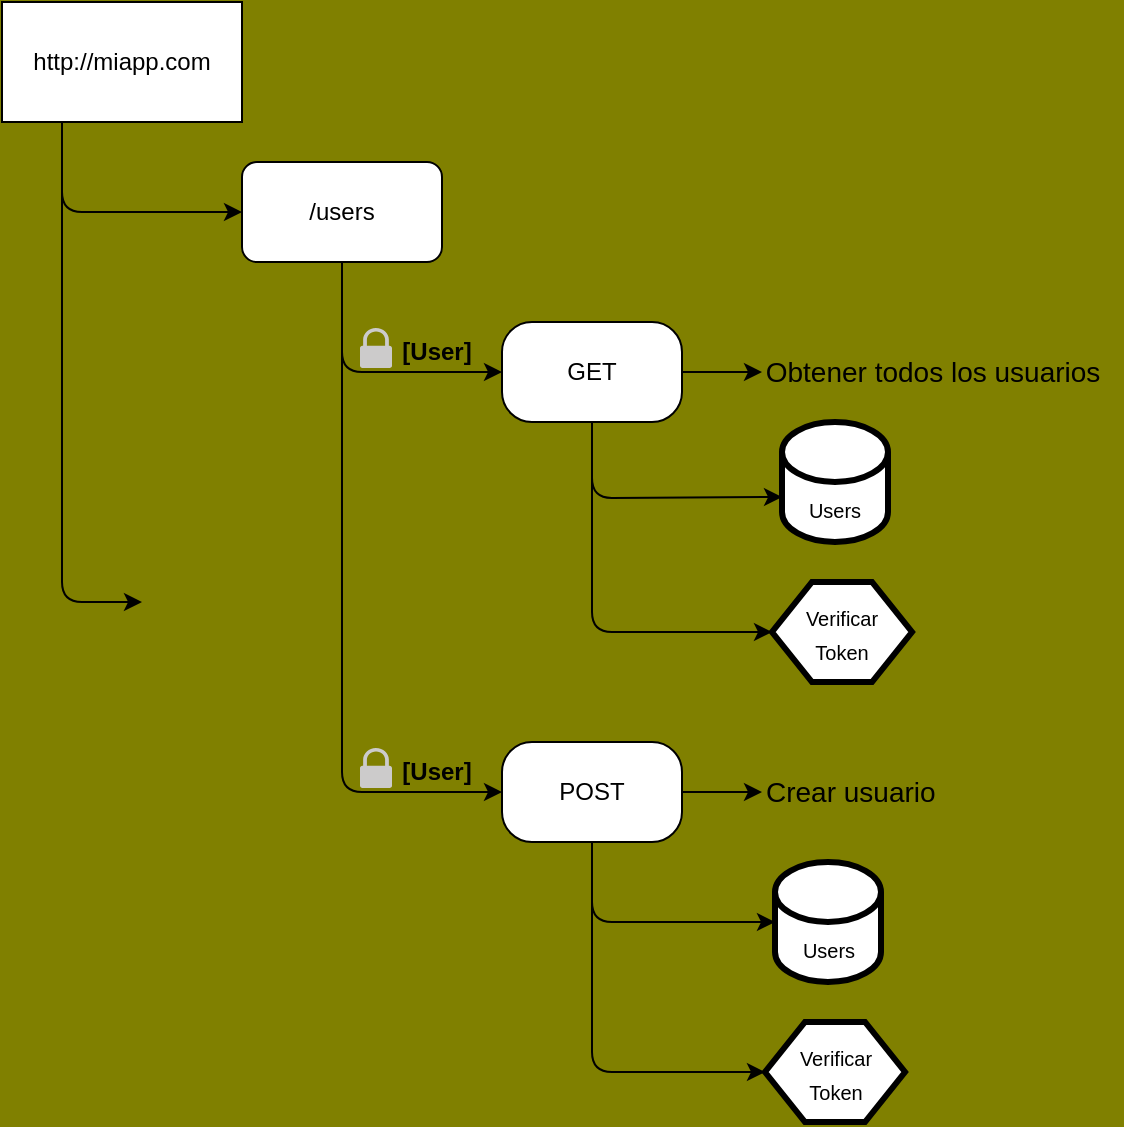 <mxfile>
    <diagram id="LSwRUBkvRcZs35h7TQ0w" name="Page-1">
        <mxGraphModel dx="880" dy="550" grid="1" gridSize="10" guides="1" tooltips="1" connect="1" arrows="1" fold="1" page="1" pageScale="1" pageWidth="850" pageHeight="1100" background="#808000" math="0" shadow="0">
            <root>
                <mxCell id="0"/>
                <mxCell id="1" parent="0"/>
                <mxCell id="6" style="edgeStyle=none;html=1;exitX=0.25;exitY=1;exitDx=0;exitDy=0;entryX=0;entryY=0.5;entryDx=0;entryDy=0;" edge="1" parent="1" source="2" target="3">
                    <mxGeometry relative="1" as="geometry">
                        <mxPoint x="70" y="170" as="targetPoint"/>
                        <Array as="points">
                            <mxPoint x="70" y="145"/>
                        </Array>
                    </mxGeometry>
                </mxCell>
                <mxCell id="7" style="edgeStyle=none;html=1;exitX=0.25;exitY=1;exitDx=0;exitDy=0;" edge="1" parent="1" source="2">
                    <mxGeometry relative="1" as="geometry">
                        <mxPoint x="110" y="340" as="targetPoint"/>
                        <Array as="points">
                            <mxPoint x="70" y="340"/>
                        </Array>
                    </mxGeometry>
                </mxCell>
                <mxCell id="2" value="http://miapp.com" style="rounded=0;whiteSpace=wrap;html=1;" vertex="1" parent="1">
                    <mxGeometry x="40" y="40" width="120" height="60" as="geometry"/>
                </mxCell>
                <mxCell id="16" style="edgeStyle=none;html=1;exitX=0.5;exitY=1;exitDx=0;exitDy=0;entryX=0;entryY=0.5;entryDx=0;entryDy=0;fontSize=14;" edge="1" parent="1" source="3" target="11">
                    <mxGeometry relative="1" as="geometry">
                        <Array as="points">
                            <mxPoint x="210" y="225"/>
                        </Array>
                    </mxGeometry>
                </mxCell>
                <mxCell id="28" style="edgeStyle=none;html=1;exitX=0.5;exitY=1;exitDx=0;exitDy=0;fontSize=12;entryX=0;entryY=0.5;entryDx=0;entryDy=0;" edge="1" parent="1" source="3" target="29">
                    <mxGeometry relative="1" as="geometry">
                        <mxPoint x="210" y="450" as="targetPoint"/>
                        <Array as="points">
                            <mxPoint x="210" y="435"/>
                        </Array>
                    </mxGeometry>
                </mxCell>
                <mxCell id="3" value="/users" style="rounded=1;whiteSpace=wrap;html=1;" vertex="1" parent="1">
                    <mxGeometry x="160" y="120" width="100" height="50" as="geometry"/>
                </mxCell>
                <mxCell id="14" style="edgeStyle=none;html=1;exitX=1;exitY=0.5;exitDx=0;exitDy=0;" edge="1" parent="1" source="11">
                    <mxGeometry relative="1" as="geometry">
                        <mxPoint x="420" y="225" as="targetPoint"/>
                    </mxGeometry>
                </mxCell>
                <mxCell id="20" style="edgeStyle=none;html=1;exitX=0.5;exitY=1;exitDx=0;exitDy=0;fontSize=14;entryX=0;entryY=0.5;entryDx=0;entryDy=0;" edge="1" parent="1" source="11" target="22">
                    <mxGeometry relative="1" as="geometry">
                        <mxPoint x="421.5" y="355" as="targetPoint"/>
                        <Array as="points">
                            <mxPoint x="335" y="355"/>
                        </Array>
                    </mxGeometry>
                </mxCell>
                <mxCell id="24" style="edgeStyle=none;html=1;exitX=0.5;exitY=1;exitDx=0;exitDy=0;entryX=0;entryY=0;entryDx=0;entryDy=37.5;entryPerimeter=0;fontSize=10;" edge="1" parent="1" source="11" target="21">
                    <mxGeometry relative="1" as="geometry">
                        <Array as="points">
                            <mxPoint x="335" y="288"/>
                        </Array>
                    </mxGeometry>
                </mxCell>
                <mxCell id="11" value="GET" style="rounded=1;whiteSpace=wrap;html=1;arcSize=30;" vertex="1" parent="1">
                    <mxGeometry x="290" y="200" width="90" height="50" as="geometry"/>
                </mxCell>
                <mxCell id="15" value="&lt;font style=&quot;font-size: 14px;&quot;&gt;Obtener todos los usuarios&lt;/font&gt;" style="text;html=1;align=center;verticalAlign=middle;resizable=0;points=[];autosize=1;strokeWidth=3;" vertex="1" parent="1">
                    <mxGeometry x="410" y="210" width="190" height="30" as="geometry"/>
                </mxCell>
                <mxCell id="21" value="&lt;font style=&quot;font-size: 10px;&quot;&gt;Users&lt;/font&gt;" style="shape=cylinder3;whiteSpace=wrap;html=1;boundedLbl=1;backgroundOutline=1;size=15;strokeWidth=3;fontSize=14;" vertex="1" parent="1">
                    <mxGeometry x="430" y="250" width="53" height="60" as="geometry"/>
                </mxCell>
                <mxCell id="22" value="&lt;font style=&quot;font-size: 10px;&quot;&gt;Verificar &lt;br&gt;Token&lt;/font&gt;" style="shape=hexagon;perimeter=hexagonPerimeter2;whiteSpace=wrap;html=1;fixedSize=1;strokeWidth=3;fontSize=14;" vertex="1" parent="1">
                    <mxGeometry x="425" y="330" width="70" height="50" as="geometry"/>
                </mxCell>
                <mxCell id="23" value="&lt;b&gt;&lt;font style=&quot;font-size: 12px;&quot;&gt;[User]&lt;/font&gt;&lt;/b&gt;" style="text;html=1;align=center;verticalAlign=middle;resizable=0;points=[];autosize=1;strokeColor=none;fillColor=none;fontSize=10;" vertex="1" parent="1">
                    <mxGeometry x="227" y="200" width="60" height="30" as="geometry"/>
                </mxCell>
                <mxCell id="25" value="" style="sketch=0;pointerEvents=1;shadow=0;dashed=0;html=1;strokeColor=none;labelPosition=center;verticalLabelPosition=bottom;verticalAlign=top;outlineConnect=0;align=center;shape=mxgraph.office.security.lock_protected;fillColor=#CCCBCB;strokeWidth=3;fontSize=12;" vertex="1" parent="1">
                    <mxGeometry x="219" y="203" width="16" height="20" as="geometry"/>
                </mxCell>
                <mxCell id="33" style="edgeStyle=none;html=1;exitX=1;exitY=0.5;exitDx=0;exitDy=0;fontSize=12;" edge="1" parent="1" source="29" target="32">
                    <mxGeometry relative="1" as="geometry"/>
                </mxCell>
                <mxCell id="37" style="edgeStyle=none;html=1;exitX=0.5;exitY=1;exitDx=0;exitDy=0;entryX=0;entryY=0.5;entryDx=0;entryDy=0;entryPerimeter=0;fontSize=12;" edge="1" parent="1" source="29" target="34">
                    <mxGeometry relative="1" as="geometry">
                        <Array as="points">
                            <mxPoint x="335" y="500"/>
                        </Array>
                    </mxGeometry>
                </mxCell>
                <mxCell id="38" style="edgeStyle=none;html=1;exitX=0.5;exitY=1;exitDx=0;exitDy=0;entryX=0;entryY=0.5;entryDx=0;entryDy=0;fontSize=12;" edge="1" parent="1" source="29" target="35">
                    <mxGeometry relative="1" as="geometry">
                        <Array as="points">
                            <mxPoint x="335" y="575"/>
                        </Array>
                    </mxGeometry>
                </mxCell>
                <mxCell id="29" value="POST" style="rounded=1;whiteSpace=wrap;html=1;arcSize=30;" vertex="1" parent="1">
                    <mxGeometry x="290" y="410" width="90" height="50" as="geometry"/>
                </mxCell>
                <mxCell id="30" value="" style="sketch=0;pointerEvents=1;shadow=0;dashed=0;html=1;strokeColor=none;labelPosition=center;verticalLabelPosition=bottom;verticalAlign=top;outlineConnect=0;align=center;shape=mxgraph.office.security.lock_protected;fillColor=#CCCBCB;strokeWidth=3;fontSize=12;" vertex="1" parent="1">
                    <mxGeometry x="219" y="413" width="16" height="20" as="geometry"/>
                </mxCell>
                <mxCell id="31" value="&lt;b&gt;&lt;font style=&quot;font-size: 12px;&quot;&gt;[User]&lt;/font&gt;&lt;/b&gt;" style="text;html=1;align=center;verticalAlign=middle;resizable=0;points=[];autosize=1;strokeColor=none;fillColor=none;fontSize=10;" vertex="1" parent="1">
                    <mxGeometry x="227" y="410" width="60" height="30" as="geometry"/>
                </mxCell>
                <mxCell id="32" value="&lt;span style=&quot;font-size: 14px;&quot;&gt;Crear usuario&lt;/span&gt;" style="text;html=1;align=left;verticalAlign=middle;resizable=0;points=[];autosize=1;strokeWidth=3;" vertex="1" parent="1">
                    <mxGeometry x="420" y="420" width="110" height="30" as="geometry"/>
                </mxCell>
                <mxCell id="34" value="&lt;font style=&quot;font-size: 10px;&quot;&gt;Users&lt;/font&gt;" style="shape=cylinder3;whiteSpace=wrap;html=1;boundedLbl=1;backgroundOutline=1;size=15;strokeWidth=3;fontSize=14;" vertex="1" parent="1">
                    <mxGeometry x="426.5" y="470" width="53" height="60" as="geometry"/>
                </mxCell>
                <mxCell id="35" value="&lt;font style=&quot;font-size: 10px;&quot;&gt;Verificar &lt;br&gt;Token&lt;/font&gt;" style="shape=hexagon;perimeter=hexagonPerimeter2;whiteSpace=wrap;html=1;fixedSize=1;strokeWidth=3;fontSize=14;" vertex="1" parent="1">
                    <mxGeometry x="421.5" y="550" width="70" height="50" as="geometry"/>
                </mxCell>
            </root>
        </mxGraphModel>
    </diagram>
</mxfile>
